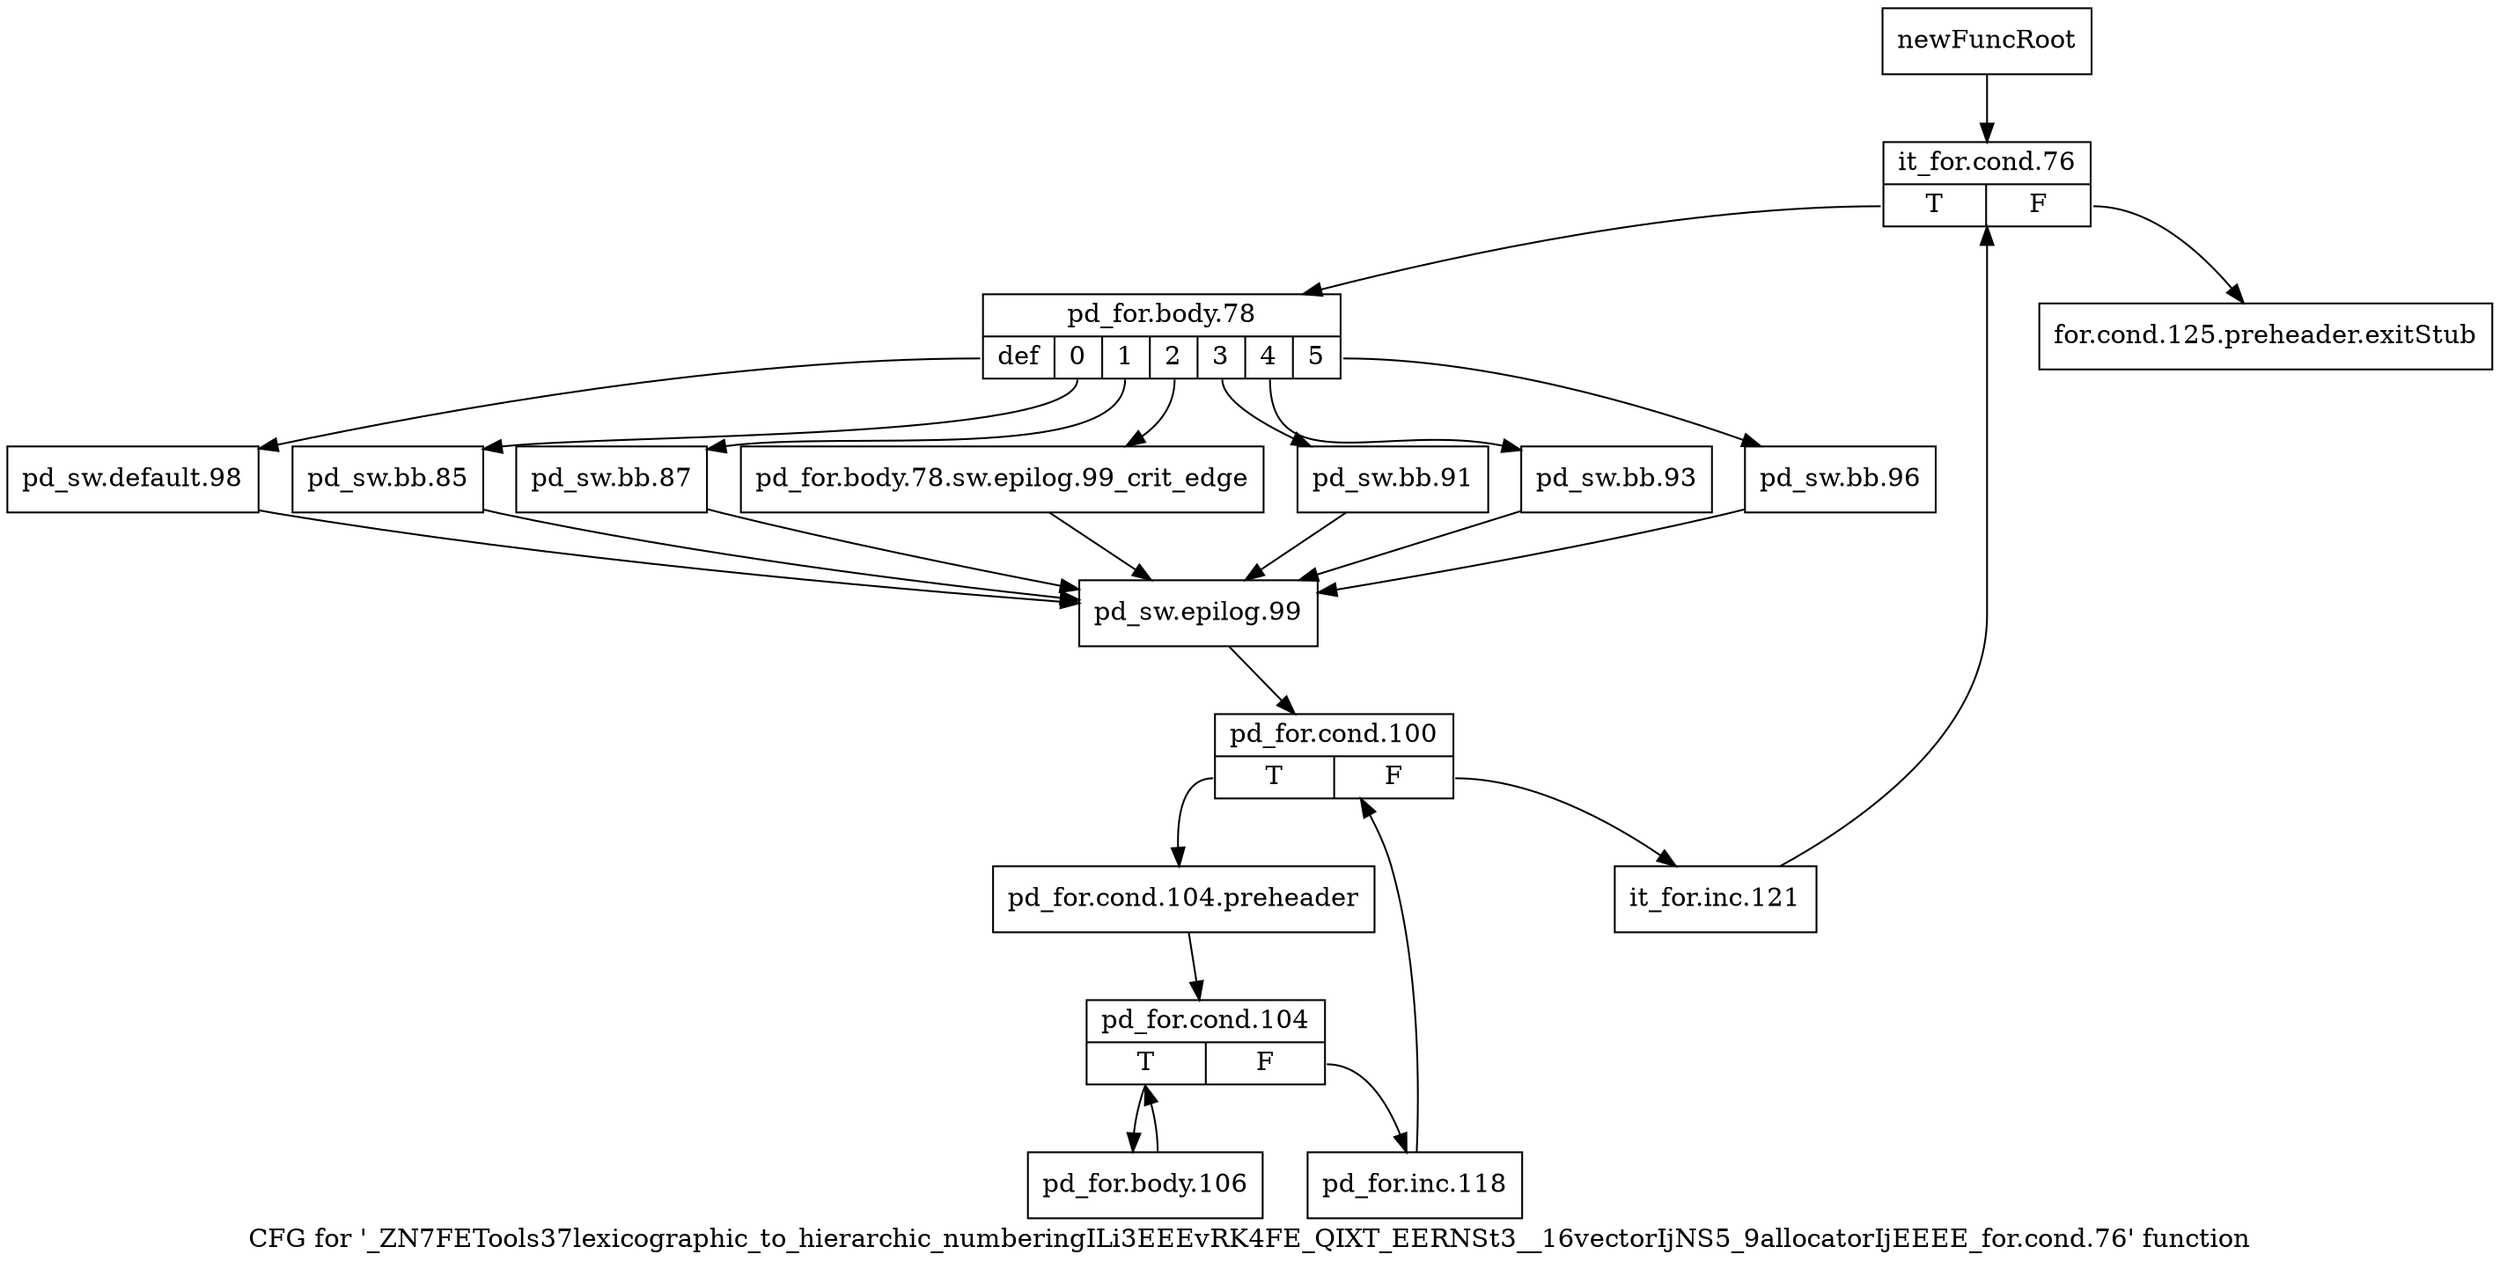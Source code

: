digraph "CFG for '_ZN7FETools37lexicographic_to_hierarchic_numberingILi3EEEvRK4FE_QIXT_EERNSt3__16vectorIjNS5_9allocatorIjEEEE_for.cond.76' function" {
	label="CFG for '_ZN7FETools37lexicographic_to_hierarchic_numberingILi3EEEvRK4FE_QIXT_EERNSt3__16vectorIjNS5_9allocatorIjEEEE_for.cond.76' function";

	Node0x9233440 [shape=record,label="{newFuncRoot}"];
	Node0x9233440 -> Node0x92334e0;
	Node0x9233490 [shape=record,label="{for.cond.125.preheader.exitStub}"];
	Node0x92334e0 [shape=record,label="{it_for.cond.76|{<s0>T|<s1>F}}"];
	Node0x92334e0:s0 -> Node0x9233530;
	Node0x92334e0:s1 -> Node0x9233490;
	Node0x9233530 [shape=record,label="{pd_for.body.78|{<s0>def|<s1>0|<s2>1|<s3>2|<s4>3|<s5>4|<s6>5}}"];
	Node0x9233530:s0 -> Node0x9233760;
	Node0x9233530:s1 -> Node0x9233710;
	Node0x9233530:s2 -> Node0x92336c0;
	Node0x9233530:s3 -> Node0x9233670;
	Node0x9233530:s4 -> Node0x9233620;
	Node0x9233530:s5 -> Node0x92335d0;
	Node0x9233530:s6 -> Node0x9233580;
	Node0x9233580 [shape=record,label="{pd_sw.bb.96}"];
	Node0x9233580 -> Node0x92337b0;
	Node0x92335d0 [shape=record,label="{pd_sw.bb.93}"];
	Node0x92335d0 -> Node0x92337b0;
	Node0x9233620 [shape=record,label="{pd_sw.bb.91}"];
	Node0x9233620 -> Node0x92337b0;
	Node0x9233670 [shape=record,label="{pd_for.body.78.sw.epilog.99_crit_edge}"];
	Node0x9233670 -> Node0x92337b0;
	Node0x92336c0 [shape=record,label="{pd_sw.bb.87}"];
	Node0x92336c0 -> Node0x92337b0;
	Node0x9233710 [shape=record,label="{pd_sw.bb.85}"];
	Node0x9233710 -> Node0x92337b0;
	Node0x9233760 [shape=record,label="{pd_sw.default.98}"];
	Node0x9233760 -> Node0x92337b0;
	Node0x92337b0 [shape=record,label="{pd_sw.epilog.99}"];
	Node0x92337b0 -> Node0x9233800;
	Node0x9233800 [shape=record,label="{pd_for.cond.100|{<s0>T|<s1>F}}"];
	Node0x9233800:s0 -> Node0x92338a0;
	Node0x9233800:s1 -> Node0x9233850;
	Node0x9233850 [shape=record,label="{it_for.inc.121}"];
	Node0x9233850 -> Node0x92334e0;
	Node0x92338a0 [shape=record,label="{pd_for.cond.104.preheader}"];
	Node0x92338a0 -> Node0x92338f0;
	Node0x92338f0 [shape=record,label="{pd_for.cond.104|{<s0>T|<s1>F}}"];
	Node0x92338f0:s0 -> Node0x9233990;
	Node0x92338f0:s1 -> Node0x9233940;
	Node0x9233940 [shape=record,label="{pd_for.inc.118}"];
	Node0x9233940 -> Node0x9233800;
	Node0x9233990 [shape=record,label="{pd_for.body.106}"];
	Node0x9233990 -> Node0x92338f0;
}
